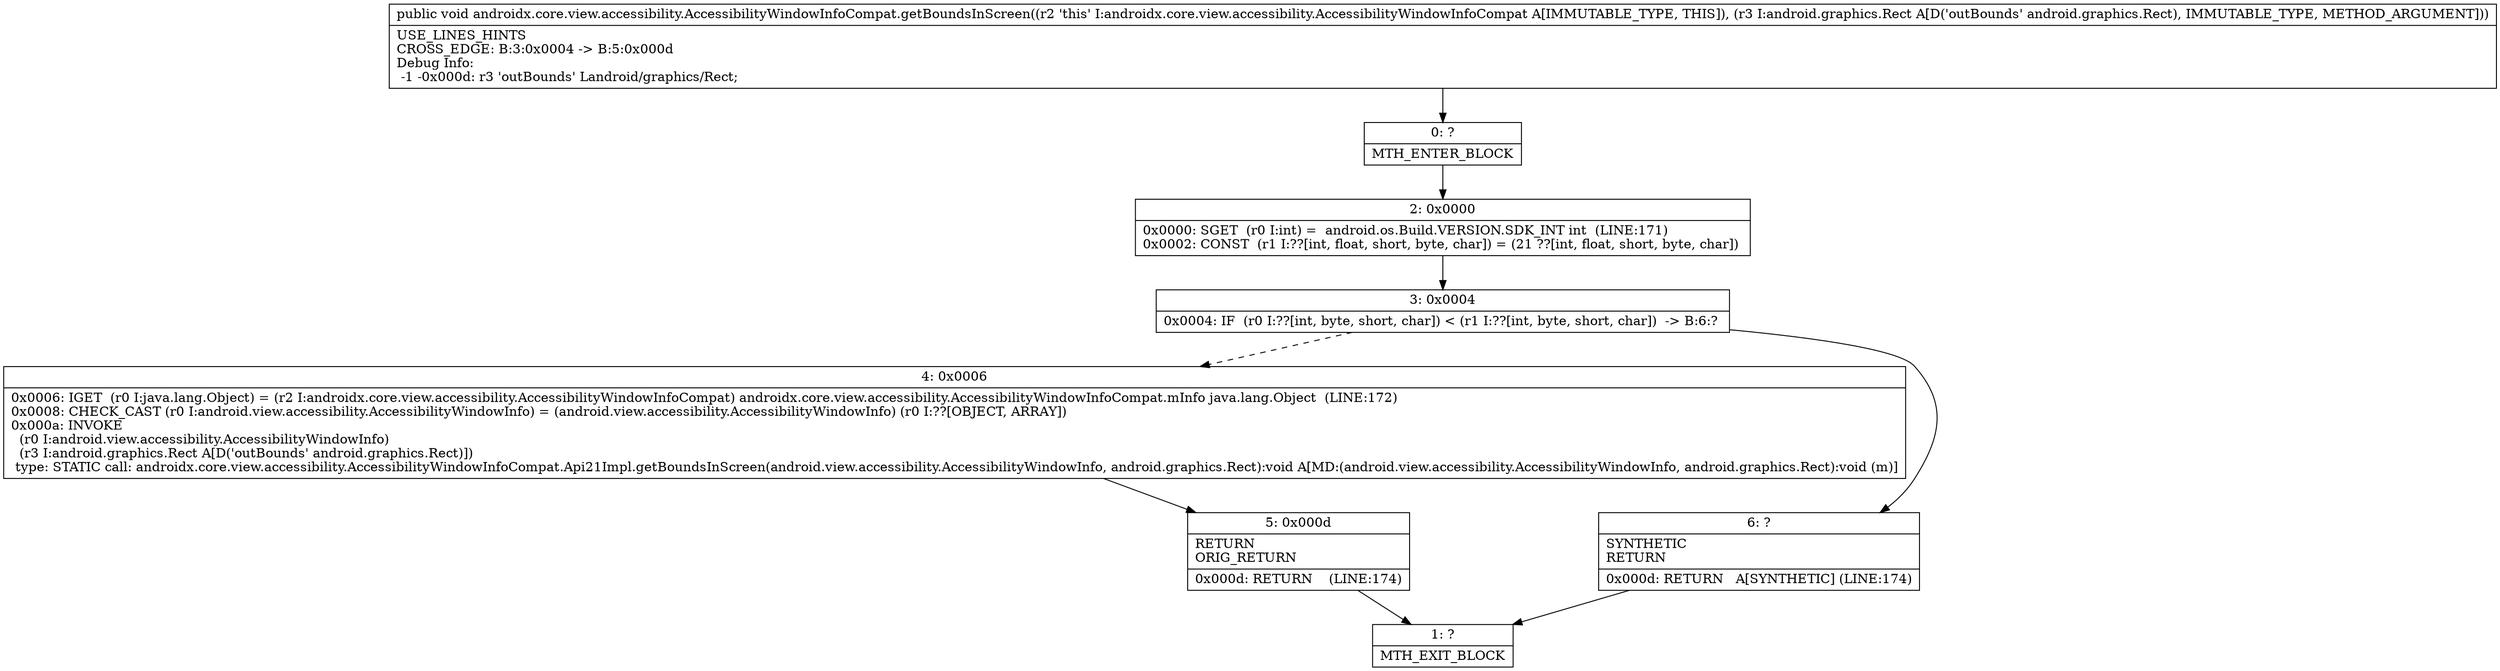 digraph "CFG forandroidx.core.view.accessibility.AccessibilityWindowInfoCompat.getBoundsInScreen(Landroid\/graphics\/Rect;)V" {
Node_0 [shape=record,label="{0\:\ ?|MTH_ENTER_BLOCK\l}"];
Node_2 [shape=record,label="{2\:\ 0x0000|0x0000: SGET  (r0 I:int) =  android.os.Build.VERSION.SDK_INT int  (LINE:171)\l0x0002: CONST  (r1 I:??[int, float, short, byte, char]) = (21 ??[int, float, short, byte, char]) \l}"];
Node_3 [shape=record,label="{3\:\ 0x0004|0x0004: IF  (r0 I:??[int, byte, short, char]) \< (r1 I:??[int, byte, short, char])  \-\> B:6:? \l}"];
Node_4 [shape=record,label="{4\:\ 0x0006|0x0006: IGET  (r0 I:java.lang.Object) = (r2 I:androidx.core.view.accessibility.AccessibilityWindowInfoCompat) androidx.core.view.accessibility.AccessibilityWindowInfoCompat.mInfo java.lang.Object  (LINE:172)\l0x0008: CHECK_CAST (r0 I:android.view.accessibility.AccessibilityWindowInfo) = (android.view.accessibility.AccessibilityWindowInfo) (r0 I:??[OBJECT, ARRAY]) \l0x000a: INVOKE  \l  (r0 I:android.view.accessibility.AccessibilityWindowInfo)\l  (r3 I:android.graphics.Rect A[D('outBounds' android.graphics.Rect)])\l type: STATIC call: androidx.core.view.accessibility.AccessibilityWindowInfoCompat.Api21Impl.getBoundsInScreen(android.view.accessibility.AccessibilityWindowInfo, android.graphics.Rect):void A[MD:(android.view.accessibility.AccessibilityWindowInfo, android.graphics.Rect):void (m)]\l}"];
Node_5 [shape=record,label="{5\:\ 0x000d|RETURN\lORIG_RETURN\l|0x000d: RETURN    (LINE:174)\l}"];
Node_1 [shape=record,label="{1\:\ ?|MTH_EXIT_BLOCK\l}"];
Node_6 [shape=record,label="{6\:\ ?|SYNTHETIC\lRETURN\l|0x000d: RETURN   A[SYNTHETIC] (LINE:174)\l}"];
MethodNode[shape=record,label="{public void androidx.core.view.accessibility.AccessibilityWindowInfoCompat.getBoundsInScreen((r2 'this' I:androidx.core.view.accessibility.AccessibilityWindowInfoCompat A[IMMUTABLE_TYPE, THIS]), (r3 I:android.graphics.Rect A[D('outBounds' android.graphics.Rect), IMMUTABLE_TYPE, METHOD_ARGUMENT]))  | USE_LINES_HINTS\lCROSS_EDGE: B:3:0x0004 \-\> B:5:0x000d\lDebug Info:\l  \-1 \-0x000d: r3 'outBounds' Landroid\/graphics\/Rect;\l}"];
MethodNode -> Node_0;Node_0 -> Node_2;
Node_2 -> Node_3;
Node_3 -> Node_4[style=dashed];
Node_3 -> Node_6;
Node_4 -> Node_5;
Node_5 -> Node_1;
Node_6 -> Node_1;
}

